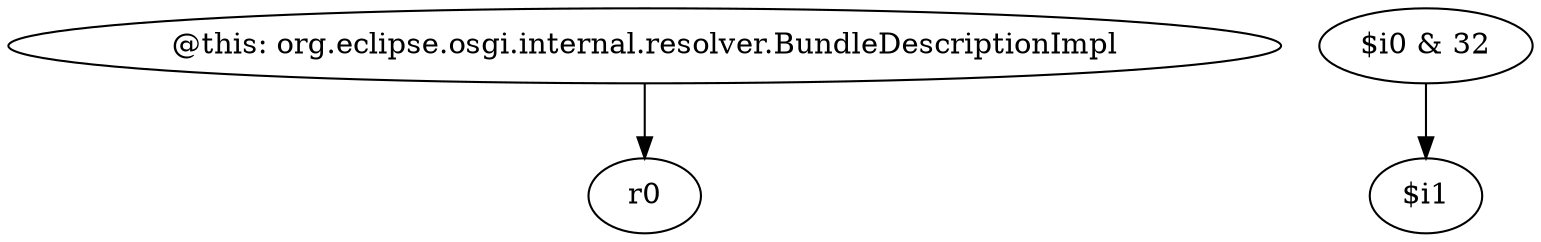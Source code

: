 digraph g {
0[label="@this: org.eclipse.osgi.internal.resolver.BundleDescriptionImpl"]
1[label="r0"]
0->1[label=""]
2[label="$i0 & 32"]
3[label="$i1"]
2->3[label=""]
}